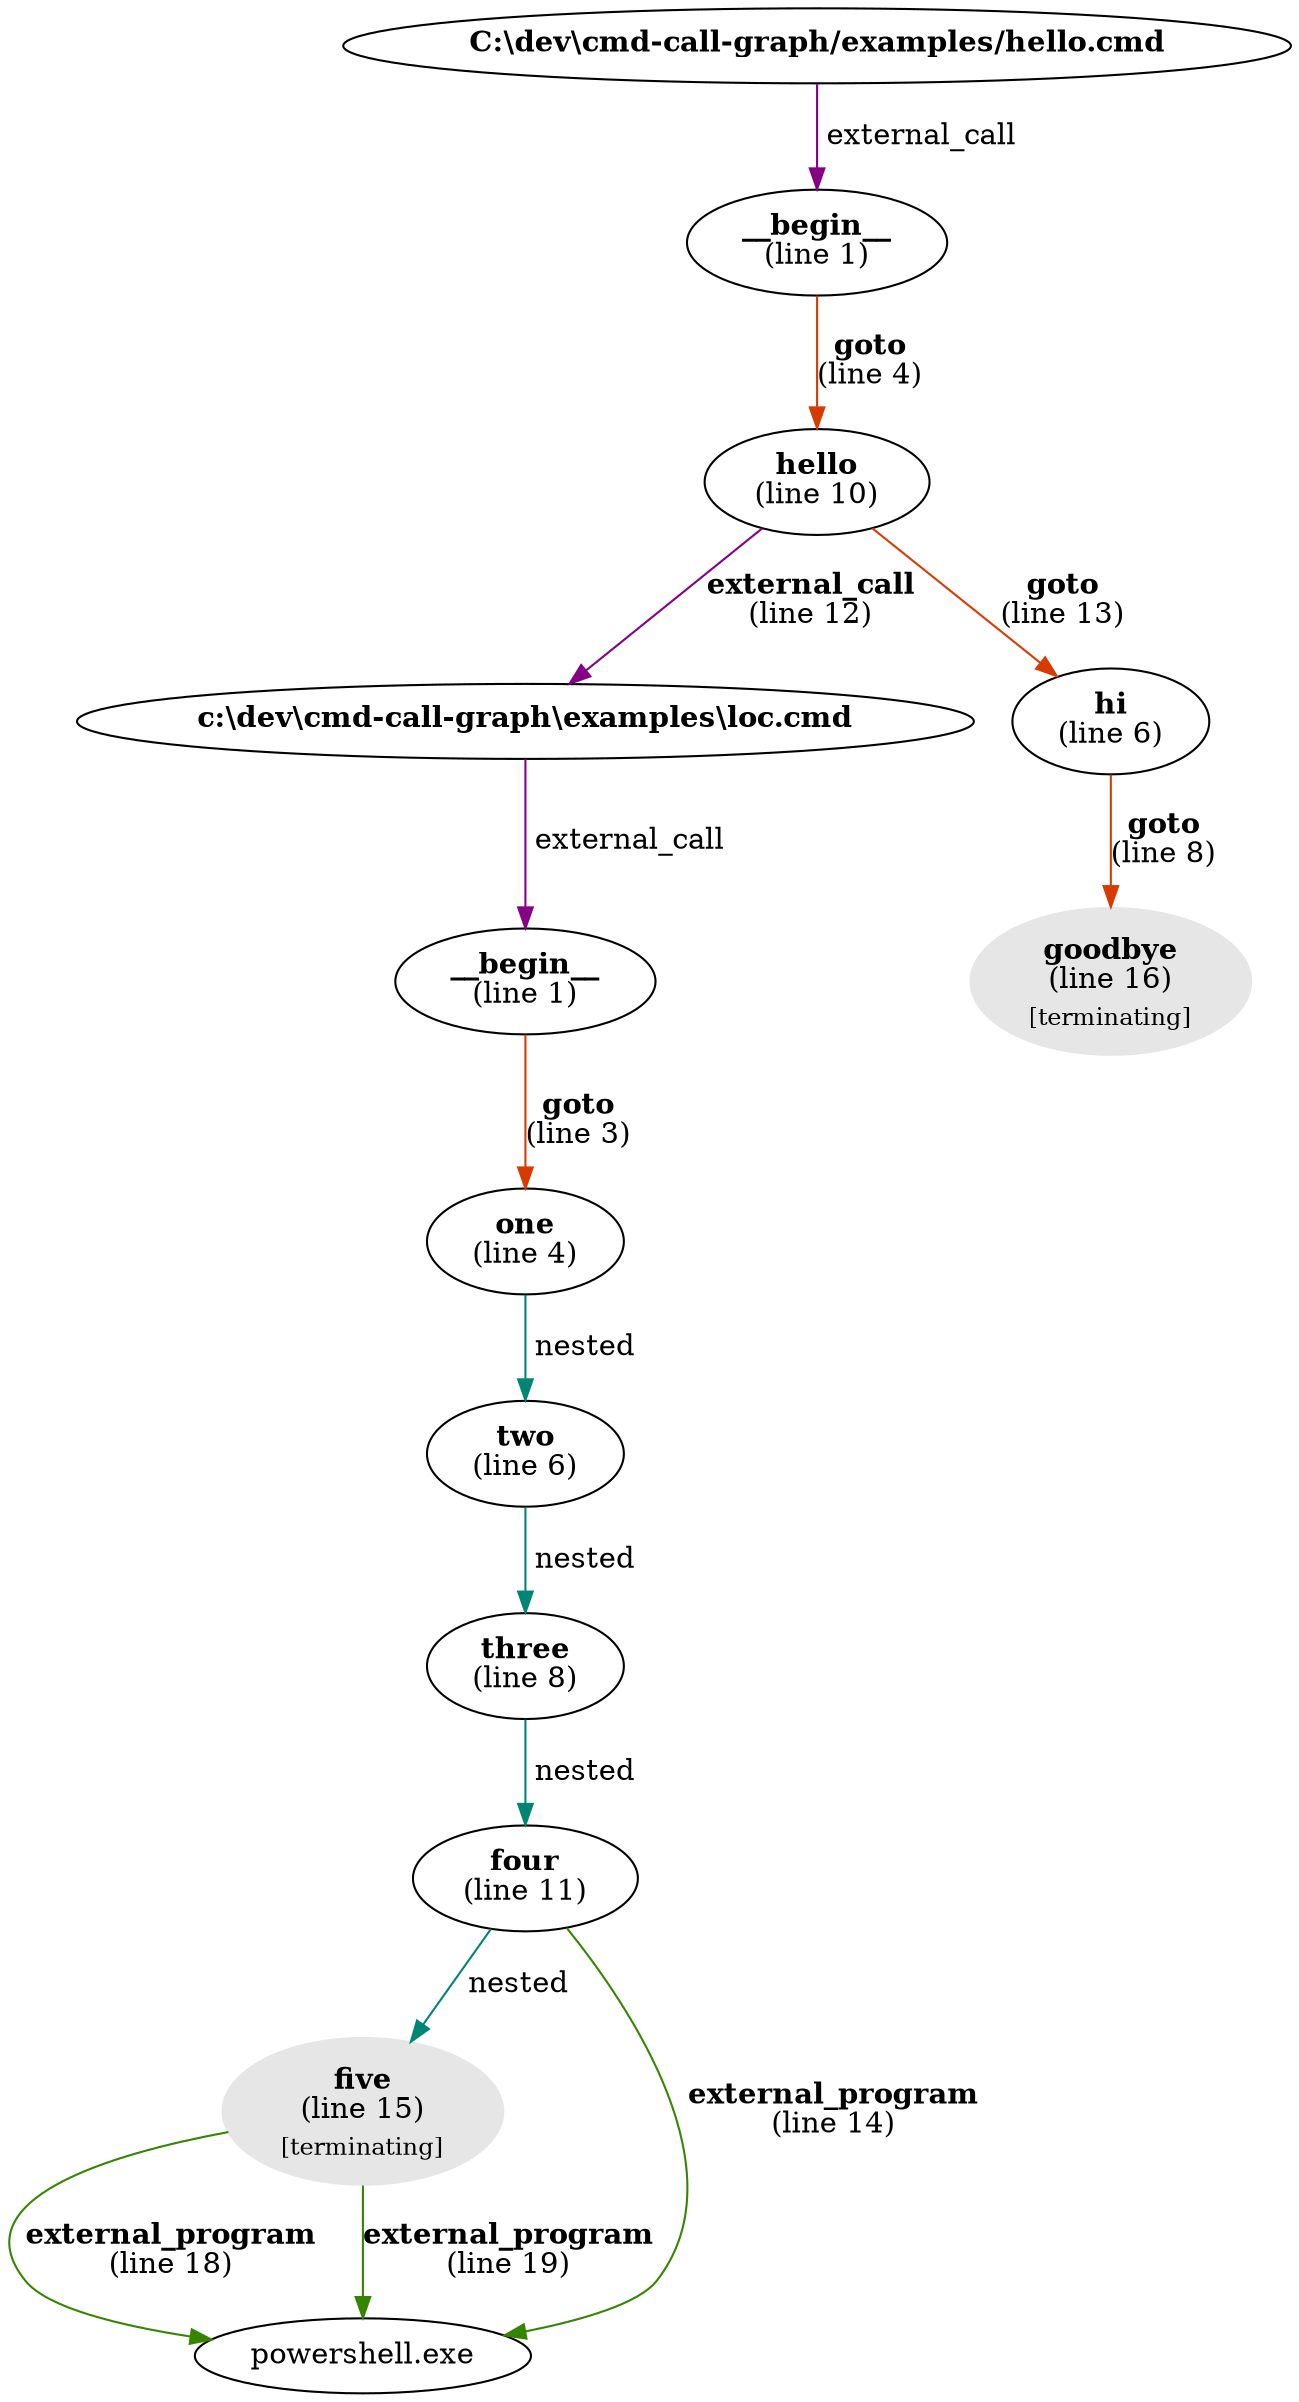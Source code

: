 digraph g {
"C:\dev\cmd-call-graph/examples/hello.cmd" [label=<<b>C:\dev\cmd-call-graph/examples/hello.cmd</b>>]
"C:\dev\cmd-call-graph/examples/hello.cmd" -> "__begin__C:\dev\cmd-call-graph/examples/hello.cmd" [label=" external_call",color="#850085"]
"__begin__C:\dev\cmd-call-graph/examples/hello.cmd" [label=<<b>__begin__</b><br/>(line 1)>]
"__begin__C:\dev\cmd-call-graph/examples/hello.cmd" -> "hello" [label=<<b>goto</b><br />(line 4)>,color="#d83b01"]
"goodbye" [color="#e6e6e6",style=filled,label=<<b>goodbye</b><br/>(line 16)<br/><sub>[terminating]</sub>>]
"hello" [label=<<b>hello</b><br/>(line 10)>]
"hello" -> "c:\dev\cmd-call-graph\examples\loc.cmd" [label=<<b>external_call</b><br />(line 12)>,color="#850085"]
"hello" -> "hi" [label=<<b>goto</b><br />(line 13)>,color="#d83b01"]
"hi" [label=<<b>hi</b><br/>(line 6)>]
"hi" -> "goodbye" [label=<<b>goto</b><br />(line 8)>,color="#d83b01"]
"__begin__c:\dev\cmd-call-graph\examples\loc.cmd" [label=<<b>__begin__</b><br/>(line 1)>]
"__begin__c:\dev\cmd-call-graph\examples\loc.cmd" -> "one" [label=<<b>goto</b><br />(line 3)>,color="#d83b01"]
"c:\dev\cmd-call-graph\examples\loc.cmd" [label=<<b>c:\dev\cmd-call-graph\examples\loc.cmd</b>>]
"c:\dev\cmd-call-graph\examples\loc.cmd" -> "__begin__c:\dev\cmd-call-graph\examples\loc.cmd" [label=" external_call",color="#850085"]
"five" [color="#e6e6e6",style=filled,label=<<b>five</b><br/>(line 15)<br/><sub>[terminating]</sub>>]
"five" -> "powershell.exe" [label=<<b>external_program</b><br />(line 18)>,color="#358500"]
"five" -> "powershell.exe" [label=<<b>external_program</b><br />(line 19)>,color="#358500"]
"four" [label=<<b>four</b><br/>(line 11)>]
"four" -> "five" [label=" nested",color="#008575"]
"four" -> "powershell.exe" [label=<<b>external_program</b><br />(line 14)>,color="#358500"]
"one" [label=<<b>one</b><br/>(line 4)>]
"one" -> "two" [label=" nested",color="#008575"]
"three" [label=<<b>three</b><br/>(line 8)>]
"three" -> "four" [label=" nested",color="#008575"]
"two" [label=<<b>two</b><br/>(line 6)>]
"two" -> "three" [label=" nested",color="#008575"]
}
